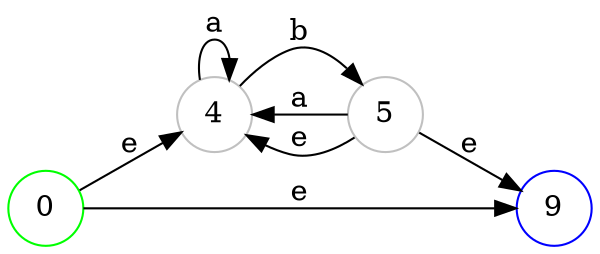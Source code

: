 digraph automate {
	rankdir=LR;
	node [shape = circle, color = gray];
	4 -> 5 [label=b];
	5 -> 4 [label=a];
	4 -> 4 [label=a];
	0 -> 4 [label=e];
	5 -> 9 [label=e];
	5 -> 4 [label=e];
	0 -> 9 [label=e];
	0 [color=green];
	9 [color=blue];
}
